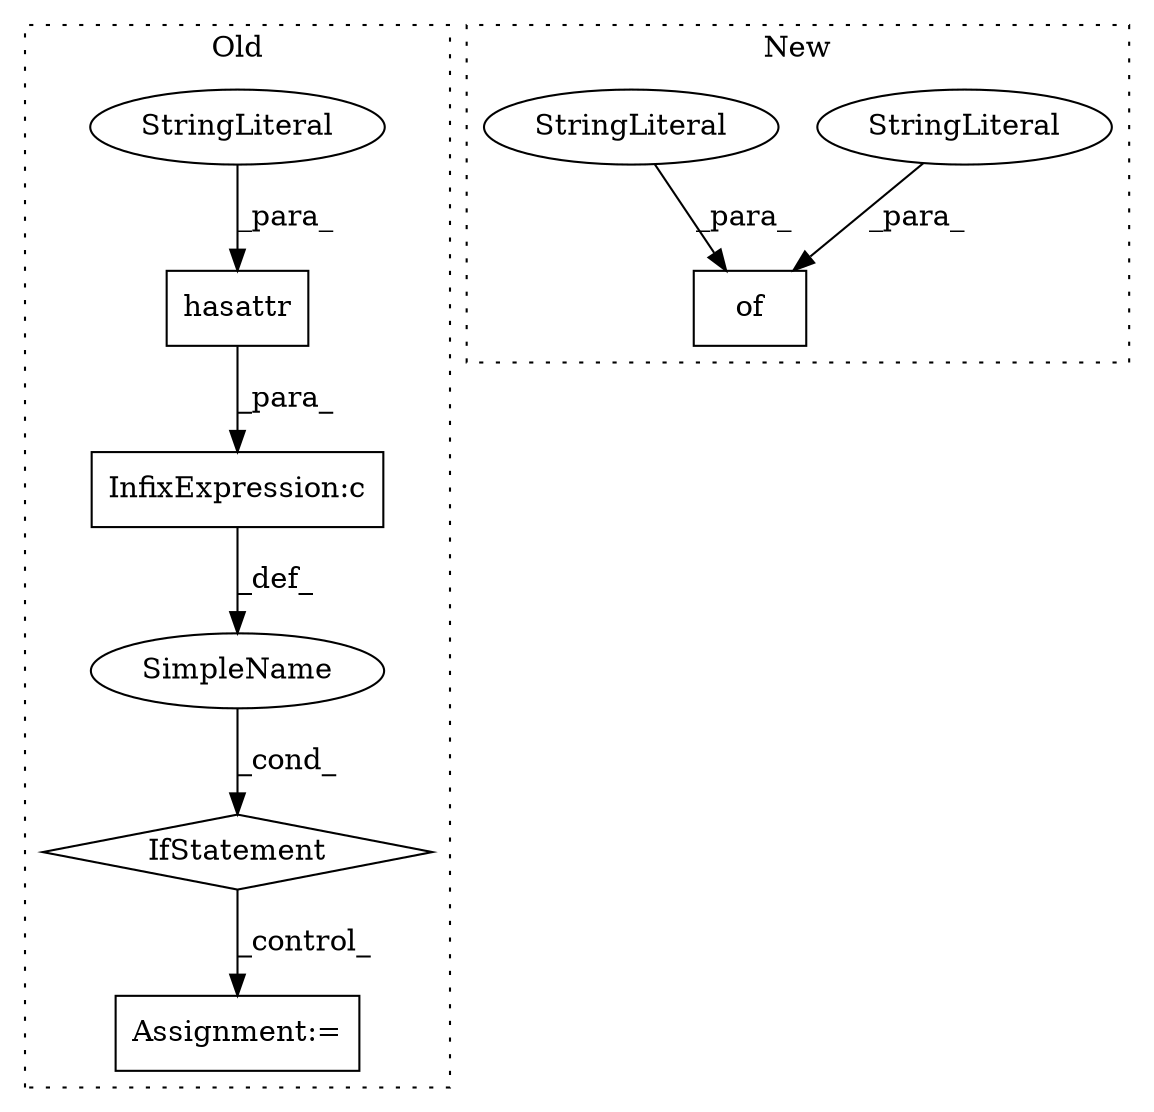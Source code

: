 digraph G {
subgraph cluster0 {
1 [label="hasattr" a="32" s="2674,2704" l="8,1" shape="box"];
3 [label="IfStatement" a="25" s="2670,2729" l="4,2" shape="diamond"];
4 [label="SimpleName" a="42" s="" l="" shape="ellipse"];
5 [label="Assignment:=" a="7" s="2810" l="1" shape="box"];
6 [label="StringLiteral" a="45" s="2688" l="16" shape="ellipse"];
7 [label="InfixExpression:c" a="27" s="2705" l="4" shape="box"];
label = "Old";
style="dotted";
}
subgraph cluster1 {
2 [label="of" a="32" s="4011,4041" l="3,1" shape="box"];
8 [label="StringLiteral" a="45" s="4033" l="6" shape="ellipse"];
9 [label="StringLiteral" a="45" s="4014" l="7" shape="ellipse"];
label = "New";
style="dotted";
}
1 -> 7 [label="_para_"];
3 -> 5 [label="_control_"];
4 -> 3 [label="_cond_"];
6 -> 1 [label="_para_"];
7 -> 4 [label="_def_"];
8 -> 2 [label="_para_"];
9 -> 2 [label="_para_"];
}